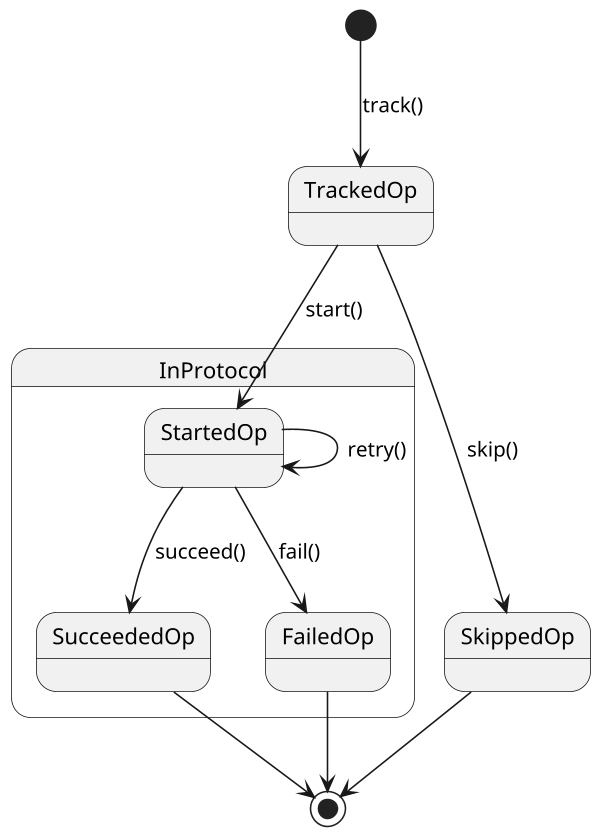 @startuml
scale 600 width
[*] --> TrackedOp : track()

State InProtocol {

    TrackedOp --> StartedOp : start()
    StartedOp -> StartedOp : retry()

    StartedOp --> SucceededOp : succeed()
    StartedOp --> FailedOp: fail()
}
    TrackedOp --> SkippedOp : skip()

SucceededOp --> [*]
FailedOp --> [*]
SkippedOp --> [*]

@enduml